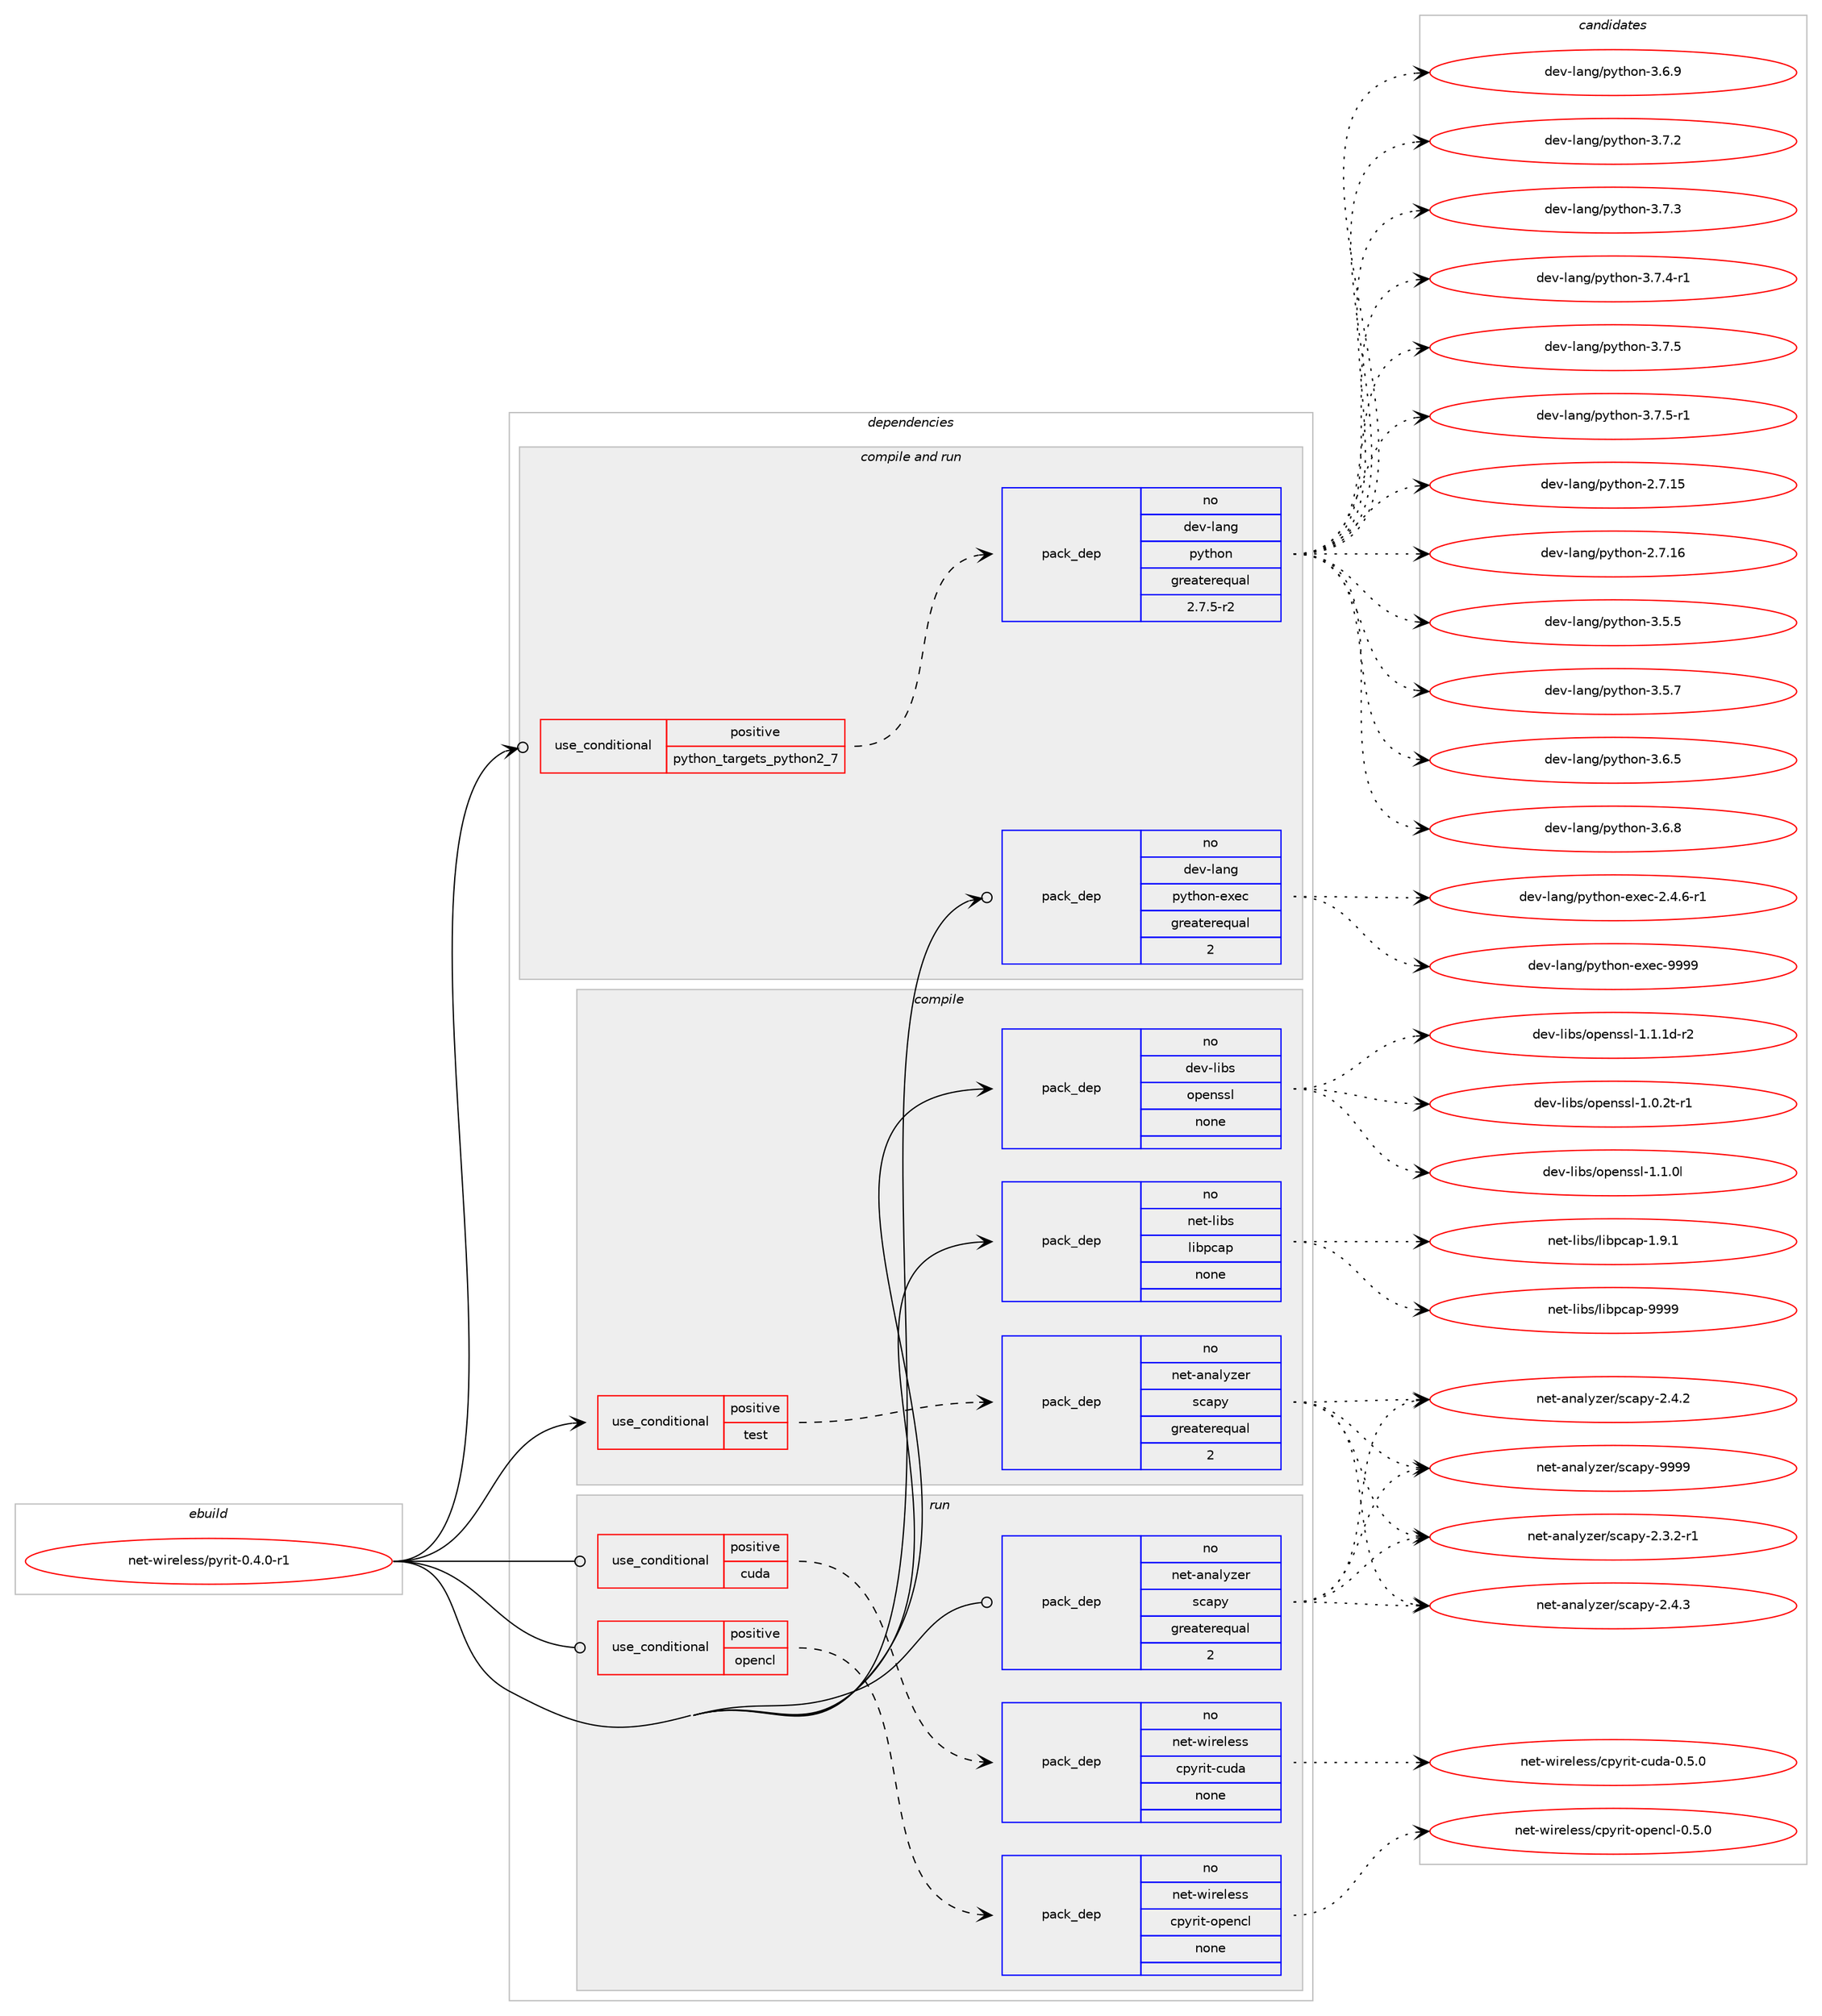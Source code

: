 digraph prolog {

# *************
# Graph options
# *************

newrank=true;
concentrate=true;
compound=true;
graph [rankdir=LR,fontname=Helvetica,fontsize=10,ranksep=1.5];#, ranksep=2.5, nodesep=0.2];
edge  [arrowhead=vee];
node  [fontname=Helvetica,fontsize=10];

# **********
# The ebuild
# **********

subgraph cluster_leftcol {
color=gray;
rank=same;
label=<<i>ebuild</i>>;
id [label="net-wireless/pyrit-0.4.0-r1", color=red, width=4, href="../net-wireless/pyrit-0.4.0-r1.svg"];
}

# ****************
# The dependencies
# ****************

subgraph cluster_midcol {
color=gray;
label=<<i>dependencies</i>>;
subgraph cluster_compile {
fillcolor="#eeeeee";
style=filled;
label=<<i>compile</i>>;
subgraph cond206109 {
dependency845031 [label=<<TABLE BORDER="0" CELLBORDER="1" CELLSPACING="0" CELLPADDING="4"><TR><TD ROWSPAN="3" CELLPADDING="10">use_conditional</TD></TR><TR><TD>positive</TD></TR><TR><TD>test</TD></TR></TABLE>>, shape=none, color=red];
subgraph pack623998 {
dependency845032 [label=<<TABLE BORDER="0" CELLBORDER="1" CELLSPACING="0" CELLPADDING="4" WIDTH="220"><TR><TD ROWSPAN="6" CELLPADDING="30">pack_dep</TD></TR><TR><TD WIDTH="110">no</TD></TR><TR><TD>net-analyzer</TD></TR><TR><TD>scapy</TD></TR><TR><TD>greaterequal</TD></TR><TR><TD>2</TD></TR></TABLE>>, shape=none, color=blue];
}
dependency845031:e -> dependency845032:w [weight=20,style="dashed",arrowhead="vee"];
}
id:e -> dependency845031:w [weight=20,style="solid",arrowhead="vee"];
subgraph pack623999 {
dependency845033 [label=<<TABLE BORDER="0" CELLBORDER="1" CELLSPACING="0" CELLPADDING="4" WIDTH="220"><TR><TD ROWSPAN="6" CELLPADDING="30">pack_dep</TD></TR><TR><TD WIDTH="110">no</TD></TR><TR><TD>dev-libs</TD></TR><TR><TD>openssl</TD></TR><TR><TD>none</TD></TR><TR><TD></TD></TR></TABLE>>, shape=none, color=blue];
}
id:e -> dependency845033:w [weight=20,style="solid",arrowhead="vee"];
subgraph pack624000 {
dependency845034 [label=<<TABLE BORDER="0" CELLBORDER="1" CELLSPACING="0" CELLPADDING="4" WIDTH="220"><TR><TD ROWSPAN="6" CELLPADDING="30">pack_dep</TD></TR><TR><TD WIDTH="110">no</TD></TR><TR><TD>net-libs</TD></TR><TR><TD>libpcap</TD></TR><TR><TD>none</TD></TR><TR><TD></TD></TR></TABLE>>, shape=none, color=blue];
}
id:e -> dependency845034:w [weight=20,style="solid",arrowhead="vee"];
}
subgraph cluster_compileandrun {
fillcolor="#eeeeee";
style=filled;
label=<<i>compile and run</i>>;
subgraph cond206110 {
dependency845035 [label=<<TABLE BORDER="0" CELLBORDER="1" CELLSPACING="0" CELLPADDING="4"><TR><TD ROWSPAN="3" CELLPADDING="10">use_conditional</TD></TR><TR><TD>positive</TD></TR><TR><TD>python_targets_python2_7</TD></TR></TABLE>>, shape=none, color=red];
subgraph pack624001 {
dependency845036 [label=<<TABLE BORDER="0" CELLBORDER="1" CELLSPACING="0" CELLPADDING="4" WIDTH="220"><TR><TD ROWSPAN="6" CELLPADDING="30">pack_dep</TD></TR><TR><TD WIDTH="110">no</TD></TR><TR><TD>dev-lang</TD></TR><TR><TD>python</TD></TR><TR><TD>greaterequal</TD></TR><TR><TD>2.7.5-r2</TD></TR></TABLE>>, shape=none, color=blue];
}
dependency845035:e -> dependency845036:w [weight=20,style="dashed",arrowhead="vee"];
}
id:e -> dependency845035:w [weight=20,style="solid",arrowhead="odotvee"];
subgraph pack624002 {
dependency845037 [label=<<TABLE BORDER="0" CELLBORDER="1" CELLSPACING="0" CELLPADDING="4" WIDTH="220"><TR><TD ROWSPAN="6" CELLPADDING="30">pack_dep</TD></TR><TR><TD WIDTH="110">no</TD></TR><TR><TD>dev-lang</TD></TR><TR><TD>python-exec</TD></TR><TR><TD>greaterequal</TD></TR><TR><TD>2</TD></TR></TABLE>>, shape=none, color=blue];
}
id:e -> dependency845037:w [weight=20,style="solid",arrowhead="odotvee"];
}
subgraph cluster_run {
fillcolor="#eeeeee";
style=filled;
label=<<i>run</i>>;
subgraph cond206111 {
dependency845038 [label=<<TABLE BORDER="0" CELLBORDER="1" CELLSPACING="0" CELLPADDING="4"><TR><TD ROWSPAN="3" CELLPADDING="10">use_conditional</TD></TR><TR><TD>positive</TD></TR><TR><TD>cuda</TD></TR></TABLE>>, shape=none, color=red];
subgraph pack624003 {
dependency845039 [label=<<TABLE BORDER="0" CELLBORDER="1" CELLSPACING="0" CELLPADDING="4" WIDTH="220"><TR><TD ROWSPAN="6" CELLPADDING="30">pack_dep</TD></TR><TR><TD WIDTH="110">no</TD></TR><TR><TD>net-wireless</TD></TR><TR><TD>cpyrit-cuda</TD></TR><TR><TD>none</TD></TR><TR><TD></TD></TR></TABLE>>, shape=none, color=blue];
}
dependency845038:e -> dependency845039:w [weight=20,style="dashed",arrowhead="vee"];
}
id:e -> dependency845038:w [weight=20,style="solid",arrowhead="odot"];
subgraph cond206112 {
dependency845040 [label=<<TABLE BORDER="0" CELLBORDER="1" CELLSPACING="0" CELLPADDING="4"><TR><TD ROWSPAN="3" CELLPADDING="10">use_conditional</TD></TR><TR><TD>positive</TD></TR><TR><TD>opencl</TD></TR></TABLE>>, shape=none, color=red];
subgraph pack624004 {
dependency845041 [label=<<TABLE BORDER="0" CELLBORDER="1" CELLSPACING="0" CELLPADDING="4" WIDTH="220"><TR><TD ROWSPAN="6" CELLPADDING="30">pack_dep</TD></TR><TR><TD WIDTH="110">no</TD></TR><TR><TD>net-wireless</TD></TR><TR><TD>cpyrit-opencl</TD></TR><TR><TD>none</TD></TR><TR><TD></TD></TR></TABLE>>, shape=none, color=blue];
}
dependency845040:e -> dependency845041:w [weight=20,style="dashed",arrowhead="vee"];
}
id:e -> dependency845040:w [weight=20,style="solid",arrowhead="odot"];
subgraph pack624005 {
dependency845042 [label=<<TABLE BORDER="0" CELLBORDER="1" CELLSPACING="0" CELLPADDING="4" WIDTH="220"><TR><TD ROWSPAN="6" CELLPADDING="30">pack_dep</TD></TR><TR><TD WIDTH="110">no</TD></TR><TR><TD>net-analyzer</TD></TR><TR><TD>scapy</TD></TR><TR><TD>greaterequal</TD></TR><TR><TD>2</TD></TR></TABLE>>, shape=none, color=blue];
}
id:e -> dependency845042:w [weight=20,style="solid",arrowhead="odot"];
}
}

# **************
# The candidates
# **************

subgraph cluster_choices {
rank=same;
color=gray;
label=<<i>candidates</i>>;

subgraph choice623998 {
color=black;
nodesep=1;
choice1101011164597110971081211221011144711599971121214550465146504511449 [label="net-analyzer/scapy-2.3.2-r1", color=red, width=4,href="../net-analyzer/scapy-2.3.2-r1.svg"];
choice110101116459711097108121122101114471159997112121455046524650 [label="net-analyzer/scapy-2.4.2", color=red, width=4,href="../net-analyzer/scapy-2.4.2.svg"];
choice110101116459711097108121122101114471159997112121455046524651 [label="net-analyzer/scapy-2.4.3", color=red, width=4,href="../net-analyzer/scapy-2.4.3.svg"];
choice1101011164597110971081211221011144711599971121214557575757 [label="net-analyzer/scapy-9999", color=red, width=4,href="../net-analyzer/scapy-9999.svg"];
dependency845032:e -> choice1101011164597110971081211221011144711599971121214550465146504511449:w [style=dotted,weight="100"];
dependency845032:e -> choice110101116459711097108121122101114471159997112121455046524650:w [style=dotted,weight="100"];
dependency845032:e -> choice110101116459711097108121122101114471159997112121455046524651:w [style=dotted,weight="100"];
dependency845032:e -> choice1101011164597110971081211221011144711599971121214557575757:w [style=dotted,weight="100"];
}
subgraph choice623999 {
color=black;
nodesep=1;
choice1001011184510810598115471111121011101151151084549464846501164511449 [label="dev-libs/openssl-1.0.2t-r1", color=red, width=4,href="../dev-libs/openssl-1.0.2t-r1.svg"];
choice100101118451081059811547111112101110115115108454946494648108 [label="dev-libs/openssl-1.1.0l", color=red, width=4,href="../dev-libs/openssl-1.1.0l.svg"];
choice1001011184510810598115471111121011101151151084549464946491004511450 [label="dev-libs/openssl-1.1.1d-r2", color=red, width=4,href="../dev-libs/openssl-1.1.1d-r2.svg"];
dependency845033:e -> choice1001011184510810598115471111121011101151151084549464846501164511449:w [style=dotted,weight="100"];
dependency845033:e -> choice100101118451081059811547111112101110115115108454946494648108:w [style=dotted,weight="100"];
dependency845033:e -> choice1001011184510810598115471111121011101151151084549464946491004511450:w [style=dotted,weight="100"];
}
subgraph choice624000 {
color=black;
nodesep=1;
choice110101116451081059811547108105981129997112454946574649 [label="net-libs/libpcap-1.9.1", color=red, width=4,href="../net-libs/libpcap-1.9.1.svg"];
choice1101011164510810598115471081059811299971124557575757 [label="net-libs/libpcap-9999", color=red, width=4,href="../net-libs/libpcap-9999.svg"];
dependency845034:e -> choice110101116451081059811547108105981129997112454946574649:w [style=dotted,weight="100"];
dependency845034:e -> choice1101011164510810598115471081059811299971124557575757:w [style=dotted,weight="100"];
}
subgraph choice624001 {
color=black;
nodesep=1;
choice10010111845108971101034711212111610411111045504655464953 [label="dev-lang/python-2.7.15", color=red, width=4,href="../dev-lang/python-2.7.15.svg"];
choice10010111845108971101034711212111610411111045504655464954 [label="dev-lang/python-2.7.16", color=red, width=4,href="../dev-lang/python-2.7.16.svg"];
choice100101118451089711010347112121116104111110455146534653 [label="dev-lang/python-3.5.5", color=red, width=4,href="../dev-lang/python-3.5.5.svg"];
choice100101118451089711010347112121116104111110455146534655 [label="dev-lang/python-3.5.7", color=red, width=4,href="../dev-lang/python-3.5.7.svg"];
choice100101118451089711010347112121116104111110455146544653 [label="dev-lang/python-3.6.5", color=red, width=4,href="../dev-lang/python-3.6.5.svg"];
choice100101118451089711010347112121116104111110455146544656 [label="dev-lang/python-3.6.8", color=red, width=4,href="../dev-lang/python-3.6.8.svg"];
choice100101118451089711010347112121116104111110455146544657 [label="dev-lang/python-3.6.9", color=red, width=4,href="../dev-lang/python-3.6.9.svg"];
choice100101118451089711010347112121116104111110455146554650 [label="dev-lang/python-3.7.2", color=red, width=4,href="../dev-lang/python-3.7.2.svg"];
choice100101118451089711010347112121116104111110455146554651 [label="dev-lang/python-3.7.3", color=red, width=4,href="../dev-lang/python-3.7.3.svg"];
choice1001011184510897110103471121211161041111104551465546524511449 [label="dev-lang/python-3.7.4-r1", color=red, width=4,href="../dev-lang/python-3.7.4-r1.svg"];
choice100101118451089711010347112121116104111110455146554653 [label="dev-lang/python-3.7.5", color=red, width=4,href="../dev-lang/python-3.7.5.svg"];
choice1001011184510897110103471121211161041111104551465546534511449 [label="dev-lang/python-3.7.5-r1", color=red, width=4,href="../dev-lang/python-3.7.5-r1.svg"];
dependency845036:e -> choice10010111845108971101034711212111610411111045504655464953:w [style=dotted,weight="100"];
dependency845036:e -> choice10010111845108971101034711212111610411111045504655464954:w [style=dotted,weight="100"];
dependency845036:e -> choice100101118451089711010347112121116104111110455146534653:w [style=dotted,weight="100"];
dependency845036:e -> choice100101118451089711010347112121116104111110455146534655:w [style=dotted,weight="100"];
dependency845036:e -> choice100101118451089711010347112121116104111110455146544653:w [style=dotted,weight="100"];
dependency845036:e -> choice100101118451089711010347112121116104111110455146544656:w [style=dotted,weight="100"];
dependency845036:e -> choice100101118451089711010347112121116104111110455146544657:w [style=dotted,weight="100"];
dependency845036:e -> choice100101118451089711010347112121116104111110455146554650:w [style=dotted,weight="100"];
dependency845036:e -> choice100101118451089711010347112121116104111110455146554651:w [style=dotted,weight="100"];
dependency845036:e -> choice1001011184510897110103471121211161041111104551465546524511449:w [style=dotted,weight="100"];
dependency845036:e -> choice100101118451089711010347112121116104111110455146554653:w [style=dotted,weight="100"];
dependency845036:e -> choice1001011184510897110103471121211161041111104551465546534511449:w [style=dotted,weight="100"];
}
subgraph choice624002 {
color=black;
nodesep=1;
choice10010111845108971101034711212111610411111045101120101994550465246544511449 [label="dev-lang/python-exec-2.4.6-r1", color=red, width=4,href="../dev-lang/python-exec-2.4.6-r1.svg"];
choice10010111845108971101034711212111610411111045101120101994557575757 [label="dev-lang/python-exec-9999", color=red, width=4,href="../dev-lang/python-exec-9999.svg"];
dependency845037:e -> choice10010111845108971101034711212111610411111045101120101994550465246544511449:w [style=dotted,weight="100"];
dependency845037:e -> choice10010111845108971101034711212111610411111045101120101994557575757:w [style=dotted,weight="100"];
}
subgraph choice624003 {
color=black;
nodesep=1;
choice110101116451191051141011081011151154799112121114105116459911710097454846534648 [label="net-wireless/cpyrit-cuda-0.5.0", color=red, width=4,href="../net-wireless/cpyrit-cuda-0.5.0.svg"];
dependency845039:e -> choice110101116451191051141011081011151154799112121114105116459911710097454846534648:w [style=dotted,weight="100"];
}
subgraph choice624004 {
color=black;
nodesep=1;
choice1101011164511910511410110810111511547991121211141051164511111210111099108454846534648 [label="net-wireless/cpyrit-opencl-0.5.0", color=red, width=4,href="../net-wireless/cpyrit-opencl-0.5.0.svg"];
dependency845041:e -> choice1101011164511910511410110810111511547991121211141051164511111210111099108454846534648:w [style=dotted,weight="100"];
}
subgraph choice624005 {
color=black;
nodesep=1;
choice1101011164597110971081211221011144711599971121214550465146504511449 [label="net-analyzer/scapy-2.3.2-r1", color=red, width=4,href="../net-analyzer/scapy-2.3.2-r1.svg"];
choice110101116459711097108121122101114471159997112121455046524650 [label="net-analyzer/scapy-2.4.2", color=red, width=4,href="../net-analyzer/scapy-2.4.2.svg"];
choice110101116459711097108121122101114471159997112121455046524651 [label="net-analyzer/scapy-2.4.3", color=red, width=4,href="../net-analyzer/scapy-2.4.3.svg"];
choice1101011164597110971081211221011144711599971121214557575757 [label="net-analyzer/scapy-9999", color=red, width=4,href="../net-analyzer/scapy-9999.svg"];
dependency845042:e -> choice1101011164597110971081211221011144711599971121214550465146504511449:w [style=dotted,weight="100"];
dependency845042:e -> choice110101116459711097108121122101114471159997112121455046524650:w [style=dotted,weight="100"];
dependency845042:e -> choice110101116459711097108121122101114471159997112121455046524651:w [style=dotted,weight="100"];
dependency845042:e -> choice1101011164597110971081211221011144711599971121214557575757:w [style=dotted,weight="100"];
}
}

}
